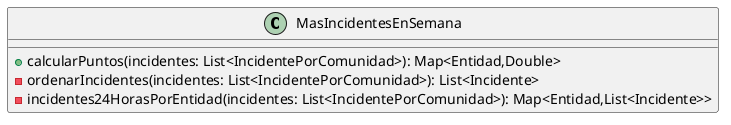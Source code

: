 @startuml
'https://plantuml.com/class-diagram

class MasIncidentesEnSemana{
+ calcularPuntos(incidentes: List<IncidentePorComunidad>): Map<Entidad,Double>
- ordenarIncidentes(incidentes: List<IncidentePorComunidad>): List<Incidente>
- incidentes24HorasPorEntidad(incidentes: List<IncidentePorComunidad>): Map<Entidad,List<Incidente>>
}

@enduml